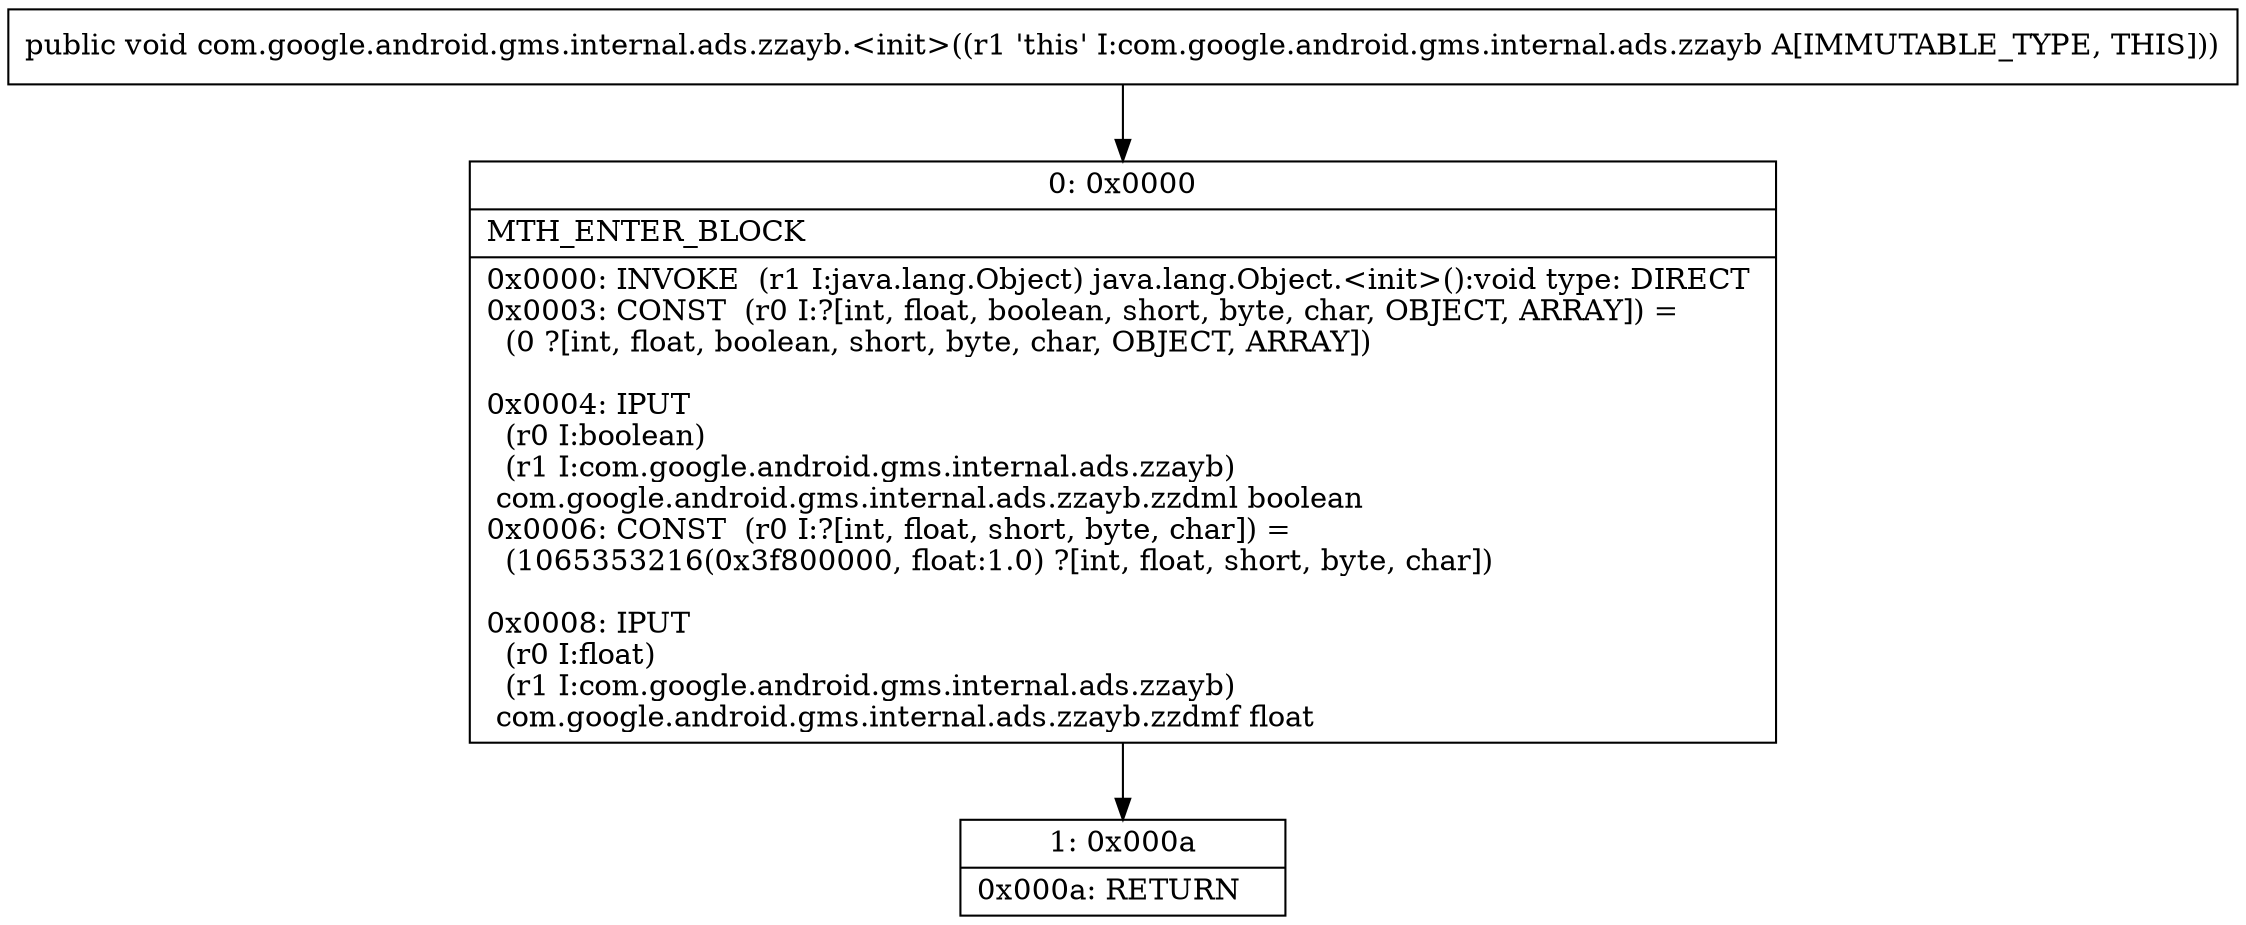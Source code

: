 digraph "CFG forcom.google.android.gms.internal.ads.zzayb.\<init\>()V" {
Node_0 [shape=record,label="{0\:\ 0x0000|MTH_ENTER_BLOCK\l|0x0000: INVOKE  (r1 I:java.lang.Object) java.lang.Object.\<init\>():void type: DIRECT \l0x0003: CONST  (r0 I:?[int, float, boolean, short, byte, char, OBJECT, ARRAY]) = \l  (0 ?[int, float, boolean, short, byte, char, OBJECT, ARRAY])\l \l0x0004: IPUT  \l  (r0 I:boolean)\l  (r1 I:com.google.android.gms.internal.ads.zzayb)\l com.google.android.gms.internal.ads.zzayb.zzdml boolean \l0x0006: CONST  (r0 I:?[int, float, short, byte, char]) = \l  (1065353216(0x3f800000, float:1.0) ?[int, float, short, byte, char])\l \l0x0008: IPUT  \l  (r0 I:float)\l  (r1 I:com.google.android.gms.internal.ads.zzayb)\l com.google.android.gms.internal.ads.zzayb.zzdmf float \l}"];
Node_1 [shape=record,label="{1\:\ 0x000a|0x000a: RETURN   \l}"];
MethodNode[shape=record,label="{public void com.google.android.gms.internal.ads.zzayb.\<init\>((r1 'this' I:com.google.android.gms.internal.ads.zzayb A[IMMUTABLE_TYPE, THIS])) }"];
MethodNode -> Node_0;
Node_0 -> Node_1;
}

